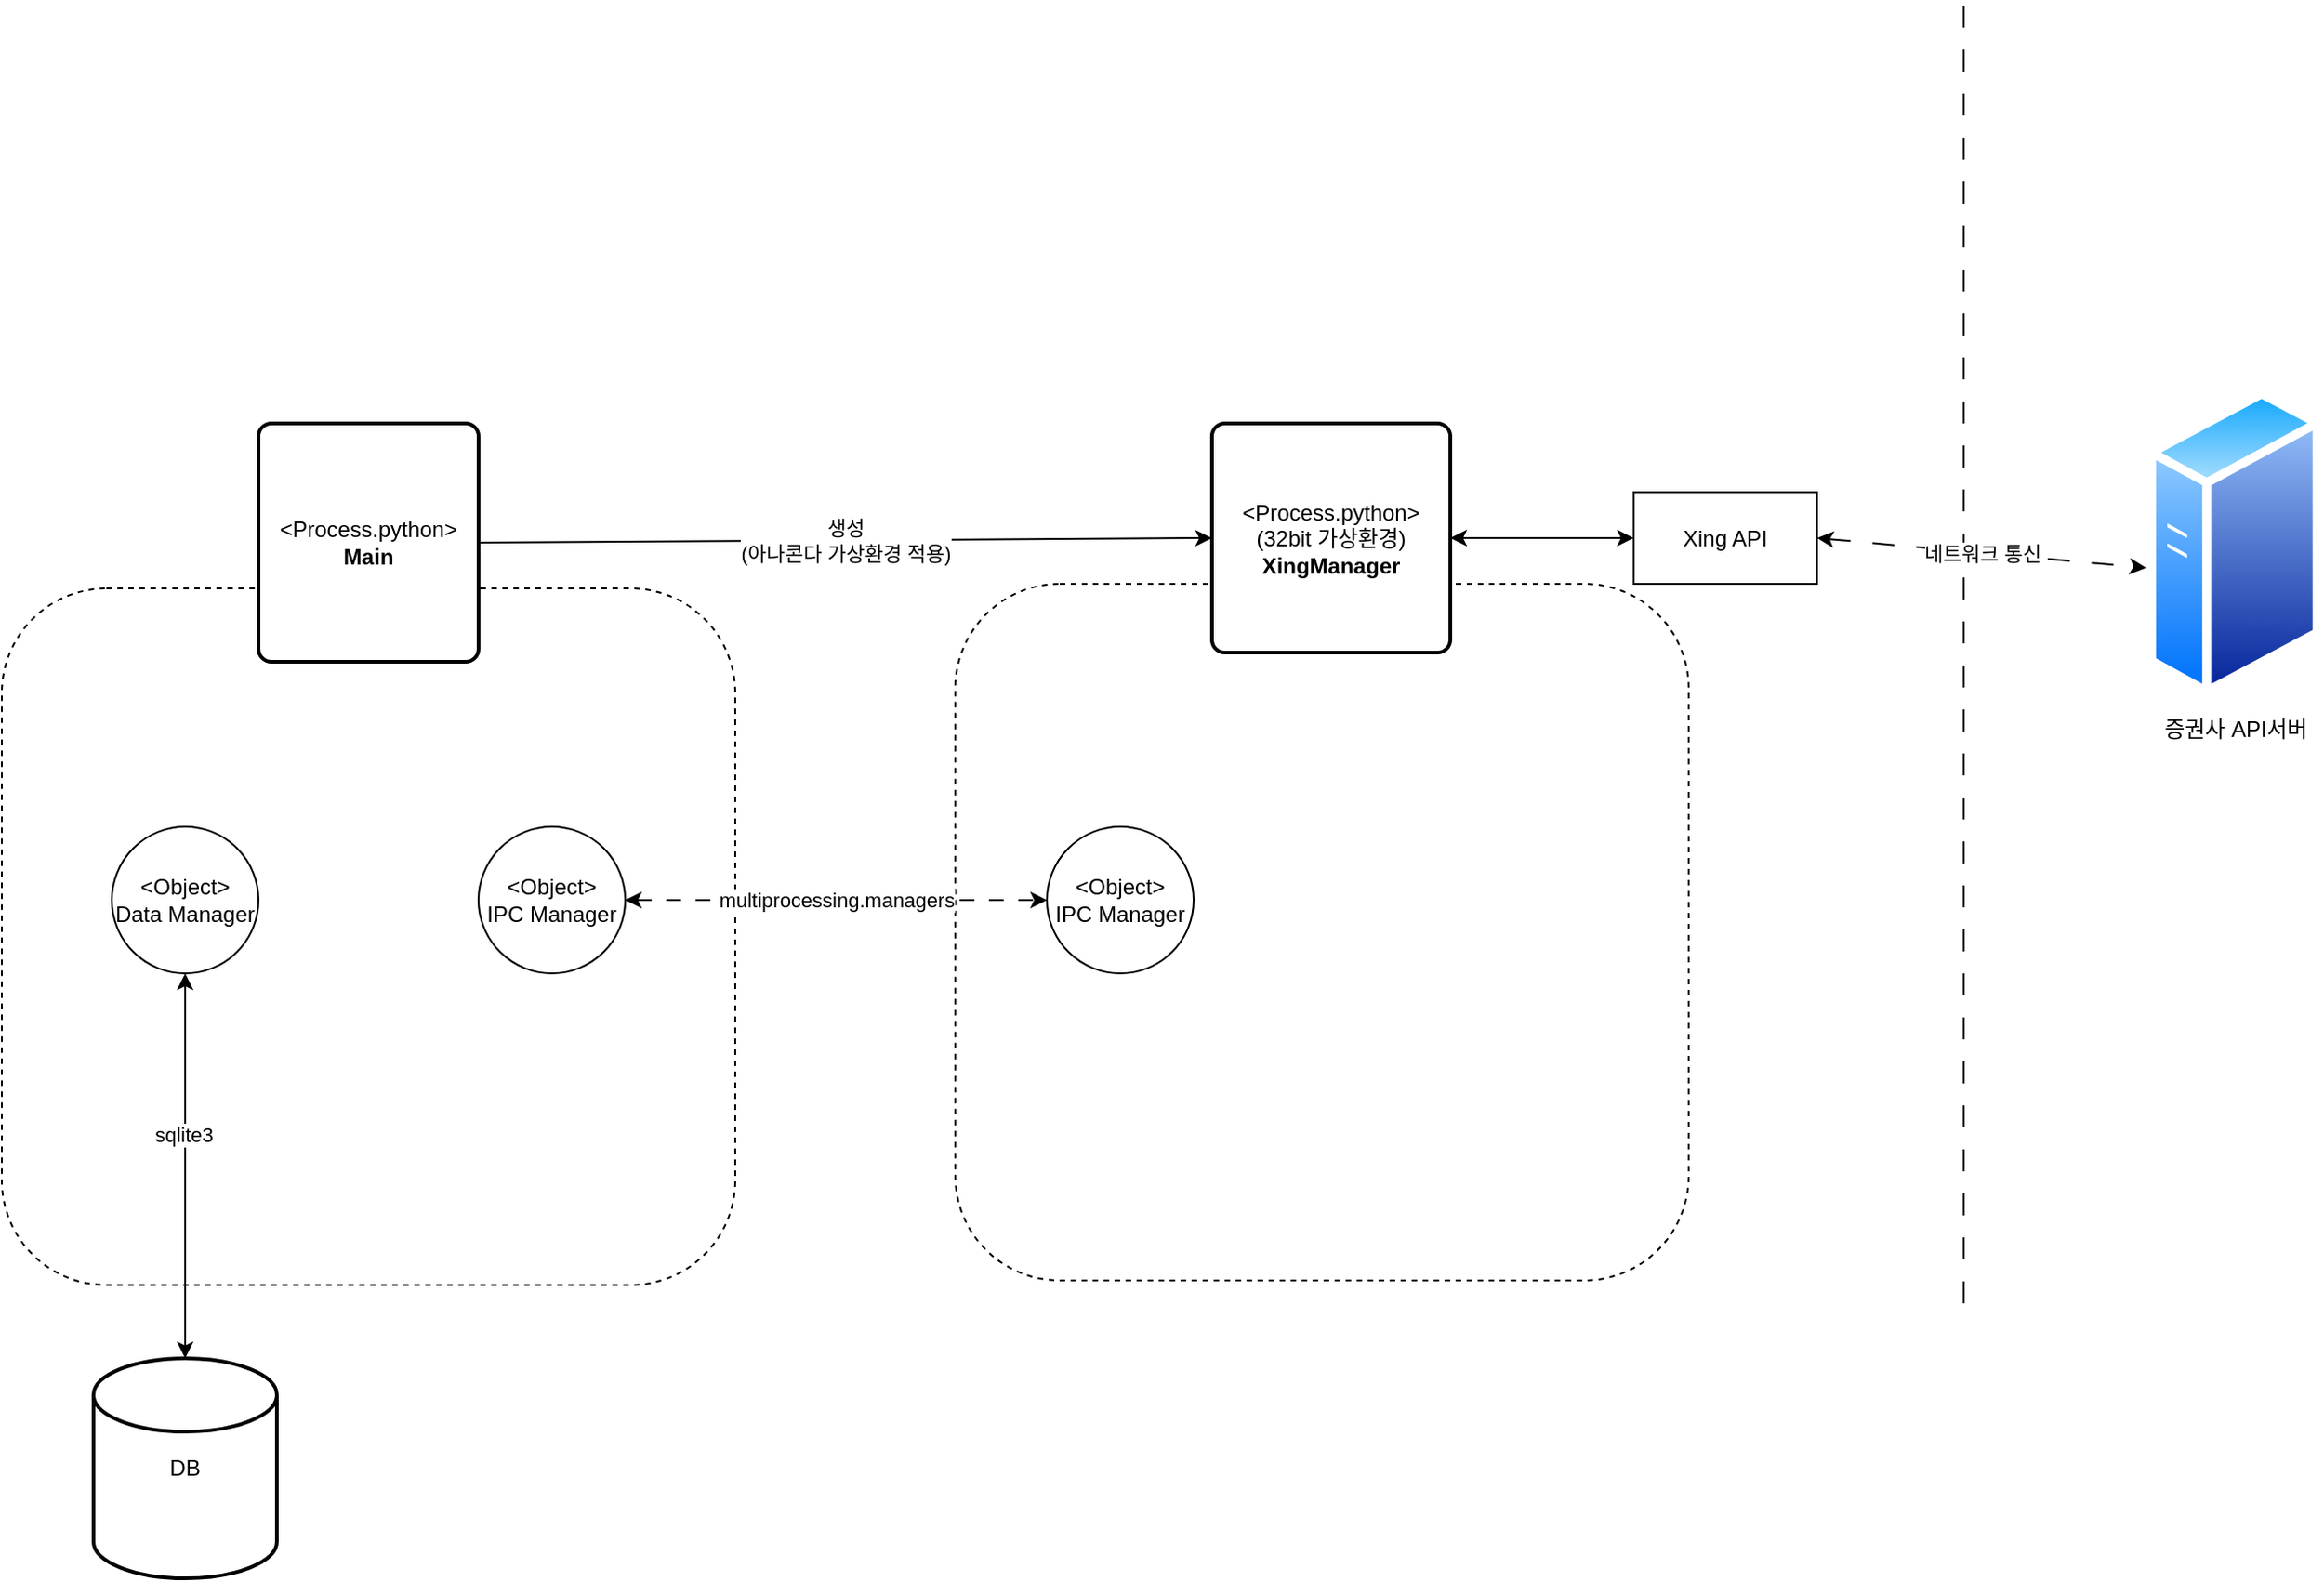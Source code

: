 <mxfile version="21.2.1" type="device">
  <diagram name="페이지-1" id="7c5yMHleIHvrgwJYEkmg">
    <mxGraphModel dx="1773" dy="1435" grid="1" gridSize="10" guides="1" tooltips="1" connect="1" arrows="1" fold="1" page="0" pageScale="1" pageWidth="827" pageHeight="1169" math="0" shadow="0">
      <root>
        <mxCell id="0" />
        <mxCell id="1" parent="0" />
        <mxCell id="bN1uxvzpIatst6Yo2BMo-17" value="" style="rounded=1;whiteSpace=wrap;html=1;dashed=1;" vertex="1" parent="1">
          <mxGeometry x="500" y="147.5" width="400" height="380" as="geometry" />
        </mxCell>
        <mxCell id="bN1uxvzpIatst6Yo2BMo-10" value="" style="rounded=1;whiteSpace=wrap;html=1;dashed=1;" vertex="1" parent="1">
          <mxGeometry x="-20" y="150" width="400" height="380" as="geometry" />
        </mxCell>
        <mxCell id="bN1uxvzpIatst6Yo2BMo-2" value="&amp;lt;Process.python&amp;gt;&lt;br&gt;&lt;b&gt;Main&lt;/b&gt;" style="rounded=1;whiteSpace=wrap;html=1;absoluteArcSize=1;arcSize=14;strokeWidth=2;" vertex="1" parent="1">
          <mxGeometry x="120" y="60" width="120" height="130" as="geometry" />
        </mxCell>
        <mxCell id="bN1uxvzpIatst6Yo2BMo-3" value="&amp;lt;Process.python&amp;gt;&lt;br&gt;(32bit 가상환경)&lt;br&gt;&lt;b&gt;XingManager&lt;/b&gt;" style="rounded=1;whiteSpace=wrap;html=1;absoluteArcSize=1;arcSize=14;strokeWidth=2;" vertex="1" parent="1">
          <mxGeometry x="640" y="60" width="130" height="125" as="geometry" />
        </mxCell>
        <mxCell id="bN1uxvzpIatst6Yo2BMo-5" value="Xing API" style="html=1;dashed=0;whiteSpace=wrap;" vertex="1" parent="1">
          <mxGeometry x="870" y="97.5" width="100" height="50" as="geometry" />
        </mxCell>
        <mxCell id="bN1uxvzpIatst6Yo2BMo-6" value="생성&lt;br&gt;(아나콘다 가상환경 적용)" style="endArrow=classic;html=1;rounded=0;exitX=1;exitY=0.5;exitDx=0;exitDy=0;entryX=0;entryY=0.5;entryDx=0;entryDy=0;" edge="1" parent="1" source="bN1uxvzpIatst6Yo2BMo-2" target="bN1uxvzpIatst6Yo2BMo-3">
          <mxGeometry width="50" height="50" relative="1" as="geometry">
            <mxPoint x="530" y="250" as="sourcePoint" />
            <mxPoint x="580" y="200" as="targetPoint" />
          </mxGeometry>
        </mxCell>
        <mxCell id="bN1uxvzpIatst6Yo2BMo-7" value="&amp;lt;Object&amp;gt;&lt;br&gt;Data Manager" style="ellipse;whiteSpace=wrap;html=1;aspect=fixed;" vertex="1" parent="1">
          <mxGeometry x="40" y="280" width="80" height="80" as="geometry" />
        </mxCell>
        <mxCell id="bN1uxvzpIatst6Yo2BMo-11" value="DB" style="strokeWidth=2;html=1;shape=mxgraph.flowchart.database;whiteSpace=wrap;" vertex="1" parent="1">
          <mxGeometry x="30" y="570" width="100" height="120" as="geometry" />
        </mxCell>
        <mxCell id="bN1uxvzpIatst6Yo2BMo-12" value="" style="endArrow=classic;startArrow=classic;html=1;rounded=0;entryX=0.5;entryY=1;entryDx=0;entryDy=0;exitX=0.5;exitY=0;exitDx=0;exitDy=0;exitPerimeter=0;" edge="1" parent="1" source="bN1uxvzpIatst6Yo2BMo-11" target="bN1uxvzpIatst6Yo2BMo-7">
          <mxGeometry width="50" height="50" relative="1" as="geometry">
            <mxPoint x="130" y="400" as="sourcePoint" />
            <mxPoint x="180" y="350" as="targetPoint" />
          </mxGeometry>
        </mxCell>
        <mxCell id="bN1uxvzpIatst6Yo2BMo-21" value="sqlite3" style="edgeLabel;html=1;align=center;verticalAlign=middle;resizable=0;points=[];" vertex="1" connectable="0" parent="bN1uxvzpIatst6Yo2BMo-12">
          <mxGeometry x="0.167" relative="1" as="geometry">
            <mxPoint x="-1" as="offset" />
          </mxGeometry>
        </mxCell>
        <mxCell id="bN1uxvzpIatst6Yo2BMo-13" value="" style="endArrow=classic;startArrow=classic;html=1;rounded=0;entryX=0;entryY=0.5;entryDx=0;entryDy=0;exitX=1;exitY=0.5;exitDx=0;exitDy=0;" edge="1" parent="1" source="bN1uxvzpIatst6Yo2BMo-3" target="bN1uxvzpIatst6Yo2BMo-5">
          <mxGeometry width="50" height="50" relative="1" as="geometry">
            <mxPoint x="630" y="330" as="sourcePoint" />
            <mxPoint x="680" y="280" as="targetPoint" />
          </mxGeometry>
        </mxCell>
        <mxCell id="bN1uxvzpIatst6Yo2BMo-14" value="증권사 API서버" style="image;aspect=fixed;perimeter=ellipsePerimeter;html=1;align=center;shadow=0;dashed=0;spacingTop=3;image=img/lib/active_directory/generic_server.svg;" vertex="1" parent="1">
          <mxGeometry x="1150" y="40" width="95.2" height="170" as="geometry" />
        </mxCell>
        <mxCell id="bN1uxvzpIatst6Yo2BMo-15" value="" style="endArrow=none;html=1;rounded=0;dashed=1;dashPattern=12 12;" edge="1" parent="1">
          <mxGeometry width="50" height="50" relative="1" as="geometry">
            <mxPoint x="1050" y="540" as="sourcePoint" />
            <mxPoint x="1050" y="-170" as="targetPoint" />
          </mxGeometry>
        </mxCell>
        <mxCell id="bN1uxvzpIatst6Yo2BMo-16" value="네트워크 통신" style="endArrow=classic;startArrow=classic;html=1;rounded=0;entryX=-0.005;entryY=0.581;entryDx=0;entryDy=0;entryPerimeter=0;exitX=1;exitY=0.5;exitDx=0;exitDy=0;dashed=1;dashPattern=12 12;" edge="1" parent="1" source="bN1uxvzpIatst6Yo2BMo-5" target="bN1uxvzpIatst6Yo2BMo-14">
          <mxGeometry width="50" height="50" relative="1" as="geometry">
            <mxPoint x="660" y="280" as="sourcePoint" />
            <mxPoint x="710" y="230" as="targetPoint" />
          </mxGeometry>
        </mxCell>
        <mxCell id="bN1uxvzpIatst6Yo2BMo-18" value="&amp;lt;Object&amp;gt;&lt;br&gt;IPC Manager" style="ellipse;whiteSpace=wrap;html=1;aspect=fixed;" vertex="1" parent="1">
          <mxGeometry x="240" y="280" width="80" height="80" as="geometry" />
        </mxCell>
        <mxCell id="bN1uxvzpIatst6Yo2BMo-19" value="&amp;lt;Object&amp;gt;&lt;br&gt;IPC Manager" style="ellipse;whiteSpace=wrap;html=1;aspect=fixed;" vertex="1" parent="1">
          <mxGeometry x="550" y="280" width="80" height="80" as="geometry" />
        </mxCell>
        <mxCell id="bN1uxvzpIatst6Yo2BMo-20" value="multiprocessing.managers" style="endArrow=classic;startArrow=classic;html=1;rounded=0;exitX=1;exitY=0.5;exitDx=0;exitDy=0;dashed=1;dashPattern=8 8;" edge="1" parent="1" source="bN1uxvzpIatst6Yo2BMo-18" target="bN1uxvzpIatst6Yo2BMo-19">
          <mxGeometry width="50" height="50" relative="1" as="geometry">
            <mxPoint x="580" y="290" as="sourcePoint" />
            <mxPoint x="630" y="240" as="targetPoint" />
          </mxGeometry>
        </mxCell>
      </root>
    </mxGraphModel>
  </diagram>
</mxfile>
